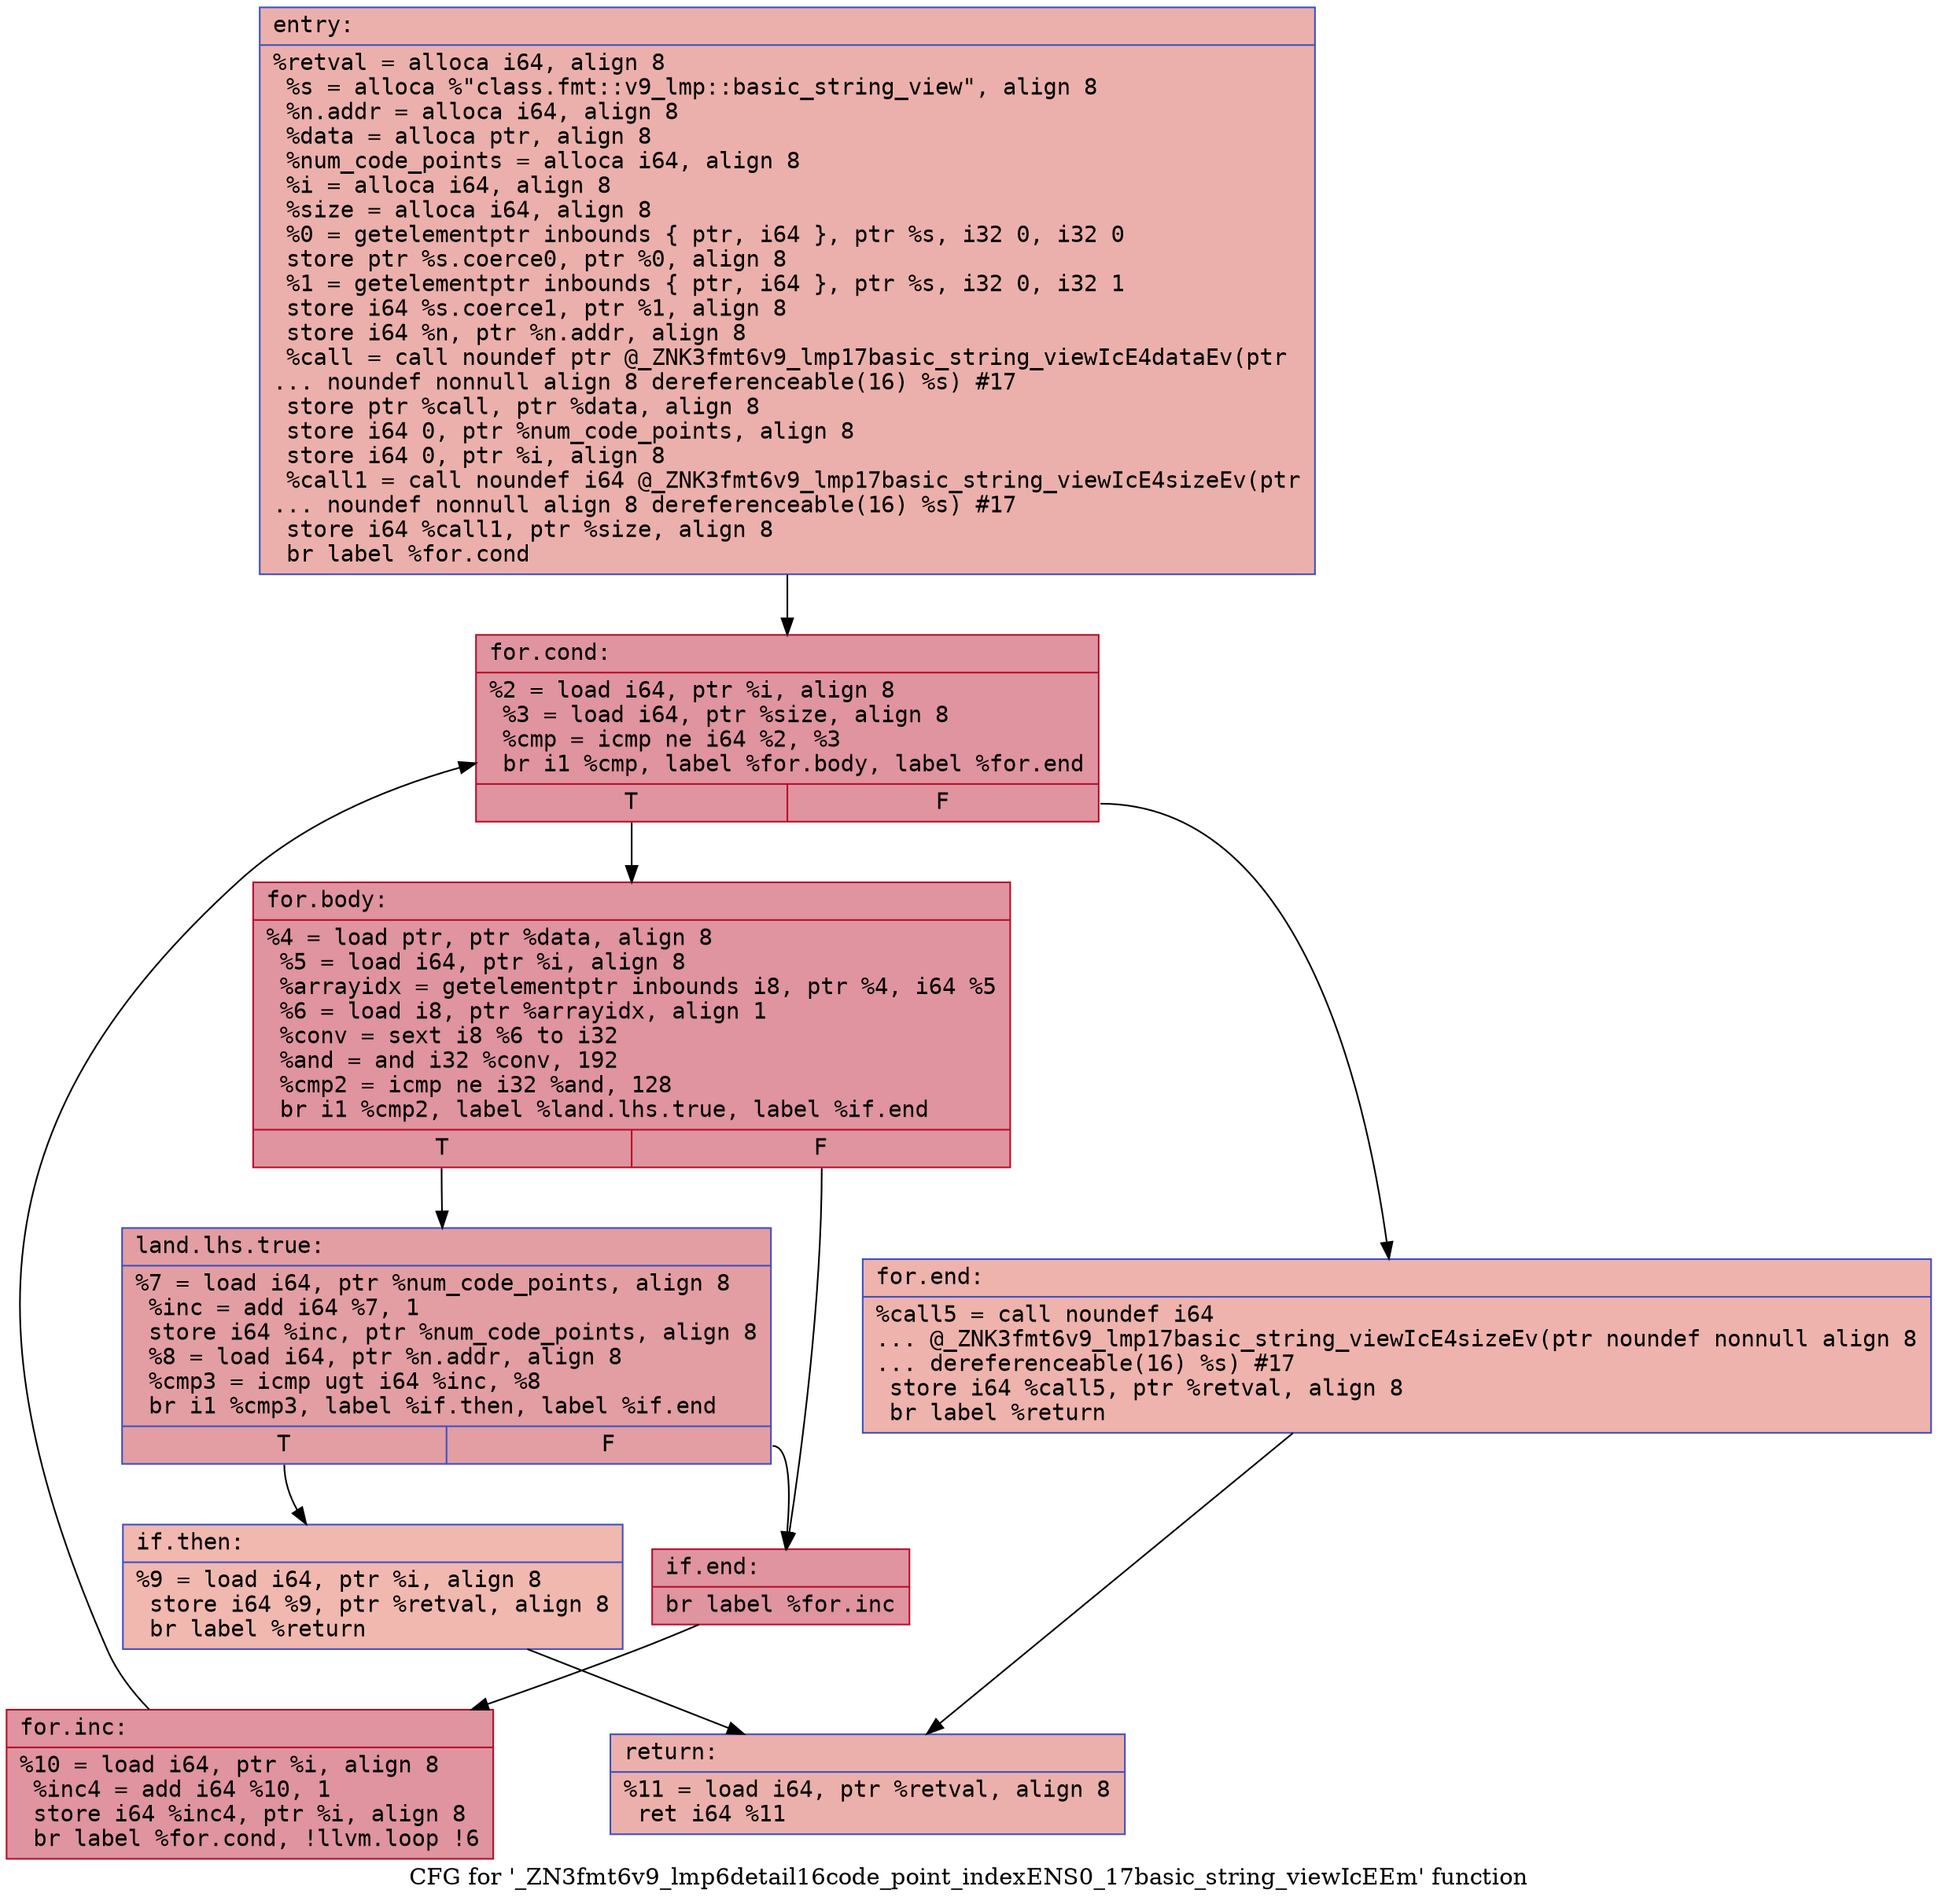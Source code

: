 digraph "CFG for '_ZN3fmt6v9_lmp6detail16code_point_indexENS0_17basic_string_viewIcEEm' function" {
	label="CFG for '_ZN3fmt6v9_lmp6detail16code_point_indexENS0_17basic_string_viewIcEEm' function";

	Node0x55fec36bb4a0 [shape=record,color="#3d50c3ff", style=filled, fillcolor="#d24b4070" fontname="Courier",label="{entry:\l|  %retval = alloca i64, align 8\l  %s = alloca %\"class.fmt::v9_lmp::basic_string_view\", align 8\l  %n.addr = alloca i64, align 8\l  %data = alloca ptr, align 8\l  %num_code_points = alloca i64, align 8\l  %i = alloca i64, align 8\l  %size = alloca i64, align 8\l  %0 = getelementptr inbounds \{ ptr, i64 \}, ptr %s, i32 0, i32 0\l  store ptr %s.coerce0, ptr %0, align 8\l  %1 = getelementptr inbounds \{ ptr, i64 \}, ptr %s, i32 0, i32 1\l  store i64 %s.coerce1, ptr %1, align 8\l  store i64 %n, ptr %n.addr, align 8\l  %call = call noundef ptr @_ZNK3fmt6v9_lmp17basic_string_viewIcE4dataEv(ptr\l... noundef nonnull align 8 dereferenceable(16) %s) #17\l  store ptr %call, ptr %data, align 8\l  store i64 0, ptr %num_code_points, align 8\l  store i64 0, ptr %i, align 8\l  %call1 = call noundef i64 @_ZNK3fmt6v9_lmp17basic_string_viewIcE4sizeEv(ptr\l... noundef nonnull align 8 dereferenceable(16) %s) #17\l  store i64 %call1, ptr %size, align 8\l  br label %for.cond\l}"];
	Node0x55fec36bb4a0 -> Node0x55fec36bc5b0[tooltip="entry -> for.cond\nProbability 100.00%" ];
	Node0x55fec36bc5b0 [shape=record,color="#b70d28ff", style=filled, fillcolor="#b70d2870" fontname="Courier",label="{for.cond:\l|  %2 = load i64, ptr %i, align 8\l  %3 = load i64, ptr %size, align 8\l  %cmp = icmp ne i64 %2, %3\l  br i1 %cmp, label %for.body, label %for.end\l|{<s0>T|<s1>F}}"];
	Node0x55fec36bc5b0:s0 -> Node0x55fec36bc820[tooltip="for.cond -> for.body\nProbability 96.88%" ];
	Node0x55fec36bc5b0:s1 -> Node0x55fec36bc8a0[tooltip="for.cond -> for.end\nProbability 3.12%" ];
	Node0x55fec36bc820 [shape=record,color="#b70d28ff", style=filled, fillcolor="#b70d2870" fontname="Courier",label="{for.body:\l|  %4 = load ptr, ptr %data, align 8\l  %5 = load i64, ptr %i, align 8\l  %arrayidx = getelementptr inbounds i8, ptr %4, i64 %5\l  %6 = load i8, ptr %arrayidx, align 1\l  %conv = sext i8 %6 to i32\l  %and = and i32 %conv, 192\l  %cmp2 = icmp ne i32 %and, 128\l  br i1 %cmp2, label %land.lhs.true, label %if.end\l|{<s0>T|<s1>F}}"];
	Node0x55fec36bc820:s0 -> Node0x55fec36bce60[tooltip="for.body -> land.lhs.true\nProbability 50.00%" ];
	Node0x55fec36bc820:s1 -> Node0x55fec36bcee0[tooltip="for.body -> if.end\nProbability 50.00%" ];
	Node0x55fec36bce60 [shape=record,color="#3d50c3ff", style=filled, fillcolor="#be242e70" fontname="Courier",label="{land.lhs.true:\l|  %7 = load i64, ptr %num_code_points, align 8\l  %inc = add i64 %7, 1\l  store i64 %inc, ptr %num_code_points, align 8\l  %8 = load i64, ptr %n.addr, align 8\l  %cmp3 = icmp ugt i64 %inc, %8\l  br i1 %cmp3, label %if.then, label %if.end\l|{<s0>T|<s1>F}}"];
	Node0x55fec36bce60:s0 -> Node0x55fec36bc370[tooltip="land.lhs.true -> if.then\nProbability 3.12%" ];
	Node0x55fec36bce60:s1 -> Node0x55fec36bcee0[tooltip="land.lhs.true -> if.end\nProbability 96.88%" ];
	Node0x55fec36bc370 [shape=record,color="#3d50c3ff", style=filled, fillcolor="#dc5d4a70" fontname="Courier",label="{if.then:\l|  %9 = load i64, ptr %i, align 8\l  store i64 %9, ptr %retval, align 8\l  br label %return\l}"];
	Node0x55fec36bc370 -> Node0x55fec36bd750[tooltip="if.then -> return\nProbability 100.00%" ];
	Node0x55fec36bcee0 [shape=record,color="#b70d28ff", style=filled, fillcolor="#b70d2870" fontname="Courier",label="{if.end:\l|  br label %for.inc\l}"];
	Node0x55fec36bcee0 -> Node0x55fec36bd830[tooltip="if.end -> for.inc\nProbability 100.00%" ];
	Node0x55fec36bd830 [shape=record,color="#b70d28ff", style=filled, fillcolor="#b70d2870" fontname="Courier",label="{for.inc:\l|  %10 = load i64, ptr %i, align 8\l  %inc4 = add i64 %10, 1\l  store i64 %inc4, ptr %i, align 8\l  br label %for.cond, !llvm.loop !6\l}"];
	Node0x55fec36bd830 -> Node0x55fec36bc5b0[tooltip="for.inc -> for.cond\nProbability 100.00%" ];
	Node0x55fec36bc8a0 [shape=record,color="#3d50c3ff", style=filled, fillcolor="#d6524470" fontname="Courier",label="{for.end:\l|  %call5 = call noundef i64\l... @_ZNK3fmt6v9_lmp17basic_string_viewIcE4sizeEv(ptr noundef nonnull align 8\l... dereferenceable(16) %s) #17\l  store i64 %call5, ptr %retval, align 8\l  br label %return\l}"];
	Node0x55fec36bc8a0 -> Node0x55fec36bd750[tooltip="for.end -> return\nProbability 100.00%" ];
	Node0x55fec36bd750 [shape=record,color="#3d50c3ff", style=filled, fillcolor="#d24b4070" fontname="Courier",label="{return:\l|  %11 = load i64, ptr %retval, align 8\l  ret i64 %11\l}"];
}
